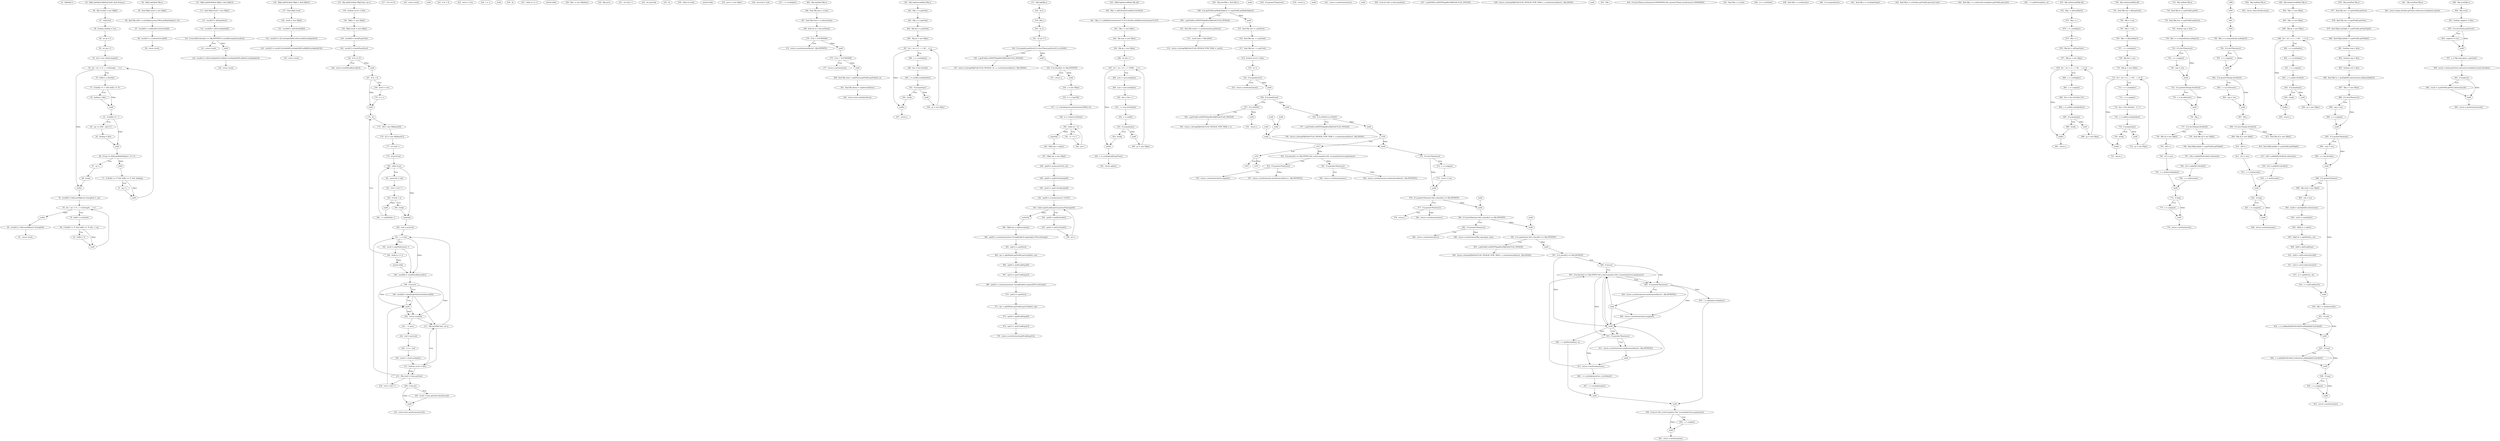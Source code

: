 digraph DfpMath_CFG {
  // graph-vertices
  v1  [label="33:  DfpMath ()"];
  v2  [label="45:  Dfp[] split(final DfpField field, final String a)"];
  v3  [label="46:  Dfp result[] = new Dfp[0]"];
  v4  [label="47:  char[] buf"];
  v5  [label="48:  boolean leading = true"];
  v6  [label="49:  int sp = 0"];
  v7  [label="50:  int sig = 0"];
  v8  [label="52:  buf = new char[a.length()]"];
  v9  [label="54:  for (  int i = 0 ; i < buf.length ;   i++)"];
  v12  [label="endfor"];
  v13  [label="55:  buf[i] = a.charAt(i)"];
  v14  [label="57:  if (buf[i] >= '1' && buf[i] <= '9')"];
  v15  [label="58:  leading = false"];
  v16  [label="endif"];
  v17  [label="61:  if (buf[i] == '.')"];
  v18  [label="62:  sig += (400 - sig) % 4"];
  v19  [label="63:  leading = false"];
  v20  [label="endif"];
  v21  [label="66:  if (sig == (field.getRadixDigits() / 2) * 4)"];
  v22  [label="67:  sp = i"];
  v23  [label="68:  break;"];
  v24  [label="endif"];
  v25  [label="71:  if (buf[i] >= '0' && buf[i] <= '9' && !leading)"];
  v26  [label="72:  sig ++"];
  v27  [label="endif"];
  v28  [label="76:  result[0] = field.newDfp(new String(buf, 0, sp))"];
  v29  [label="78:  for (  int i = 0 ; i < buf.length ;   i++)"];
  v32  [label="endfor"];
  v33  [label="79:  buf[i] = a.charAt(i)"];
  v34  [label="80:  if (buf[i] >= '0' && buf[i] <= '9' && i < sp)"];
  v35  [label="81:  buf[i] = '0'"];
  v36  [label="endif"];
  v37  [label="85:  result[1] = field.newDfp(new String(buf))"];
  v38  [label="87:  return result;"];
  v39  [label="94:  Dfp[] split(final Dfp a)"];
  v40  [label="95:  final Dfp[] result = new Dfp[2]"];
  v41  [label="96:  final Dfp shift = a.multiply(a.power10K(a.getRadixDigits() / 2))"];
  v42  [label="97:  result[0] = a.add(shift).subtract(shift)"];
  v43  [label="98:  result[1] = a.subtract(result[0])"];
  v44  [label="99:  return result;"];
  v45  [label="110:  Dfp[] splitMult(final Dfp[] a, final Dfp[] b)"];
  v46  [label="111:  final Dfp[] result = new Dfp[2]"];
  v47  [label="113:  result[1] = a[0].getZero()"];
  v48  [label="114:  result[0] = a[0].multiply(b[0])"];
  v49  [label="120:  if (result[0].classify() == Dfp.INFINITE || result[0].equals(result[1]))"];
  v50  [label="121:  return result;"];
  v51  [label="endif"];
  v52  [label="124:  result[1] = a[0].multiply(b[1]).add(a[1].multiply(b[0])).add(a[1].multiply(b[1]))"];
  v53  [label="126:  return result;"];
  v54  [label="136:  Dfp[] splitDiv(final Dfp[] a, final Dfp[] b)"];
  v55  [label="137:  final Dfp[] result"];
  v56  [label="139:  result = new Dfp[2]"];
  v57  [label="141:  result[0] = a[0].divide(b[0])"];
  v58  [label="142:  result[1] = a[1].multiply(b[0]).subtract(a[0].multiply(b[1]))"];
  v59  [label="143:  result[1] = result[1].divide(b[0].multiply(b[0]).add(b[0].multiply(b[1])))"];
  v60  [label="145:  return result;"];
  v61  [label="153:  Dfp splitPow(final Dfp[] base, int a)"];
  v62  [label="154:  boolean invert = false"];
  v63  [label="156:  Dfp[] r = new Dfp[2]"];
  v64  [label="158:  Dfp[] result = new Dfp[2]"];
  v65  [label="159:  result[0] = base[0].getOne()"];
  v66  [label="160:  result[1] = base[0].getZero()"];
  v67  [label="162:  if (a == 0)"];
  v68  [label="164:  return result[0].add(result[1]);"];
  v69  [label="endif"];
  v70  [label="167:  if (a < 0)"];
  v71  [label="169:  invert = true"];
  v72  [label="170:  a = -a"];
  v73  [label="endif"];
  v74  [label="174:  do"];
  v75  [label="194:  while (a >= 1)"];
  v76  [label="end-do-while"];
  v77  [label="175:  r[0] = new Dfp(base[0])"];
  v78  [label="176:  r[1] = new Dfp(base[1])"];
  v79  [label="177:  int trial = 1"];
  v80  [label="179:  int prevtrial"];
  v81  [label="180:  while (true)"];
  v82  [label="endwhile"];
  v83  [label="181:  prevtrial = trial"];
  v84  [label="182:  trial = trial * 2"];
  v85  [label="183:  if (trial > a)"];
  v86  [label="184:  break;"];
  v87  [label="endif"];
  v88  [label="186:  r = splitMult(r, r)"];
  v89  [label="189:  trial = prevtrial"];
  v90  [label="191:  a -= trial"];
  v91  [label="192:  result = splitMult(result, r)"];
  v92  [label="196:  result[0] = result[0].add(result[1])"];
  v93  [label="198:  if (invert)"];
  v94  [label="199:  result[0] = base[0].getOne().divide(result[0])"];
  v95  [label="endif"];
  v96  [label="202:  return result[0];"];
  v97  [label="211:  Dfp pow(Dfp base, int a)"];
  v98  [label="213:  boolean invert = false"];
  v99  [label="215:  Dfp result = base.getOne()"];
  v100  [label="217:  if (a == 0)"];
  v101  [label="219:  return result;"];
  v102  [label="endif"];
  v103  [label="222:  if (a < 0)"];
  v104  [label="223:  invert = true"];
  v105  [label="224:  a = -a"];
  v106  [label="endif"];
  v107  [label="228:  do"];
  v108  [label="247:  while (a >= 1)"];
  v109  [label="end-do-while"];
  v110  [label="229:  Dfp r = new Dfp(base)"];
  v111  [label="230:  Dfp prevr"];
  v112  [label="231:  int trial = 1"];
  v113  [label="232:  int prevtrial"];
  v114  [label="234:  do"];
  v115  [label="239:  while (a>trial)"];
  v116  [label="end-do-while"];
  v117  [label="235:  prevr = new Dfp(r)"];
  v118  [label="236:  prevtrial = trial"];
  v119  [label="237:  r = r.multiply(r)"];
  v120  [label="238:  trial = trial * 2"];
  v121  [label="241:  r = prevr"];
  v122  [label="242:  trial = prevtrial"];
  v123  [label="244:  a = a - trial"];
  v124  [label="245:  result = result.multiply(r)"];
  v125  [label="249:  if (invert)"];
  v126  [label="250:  result = base.getOne().divide(result)"];
  v127  [label="endif"];
  v128  [label="253:  return base.newInstance(result);"];
  v129  [label="264:  Dfp exp(final Dfp a)"];
  v130  [label="266:  final Dfp inta = a.rint()"];
  v131  [label="267:  final Dfp fraca = a.subtract(inta)"];
  v132  [label="269:  final int ia = inta.intValue()"];
  v133  [label="270:  if (ia > 2147483646)"];
  v134  [label="272:  return a.newInstance((byte)1, Dfp.INFINITE);"];
  v135  [label="endif"];
  v136  [label="275:  if (ia < -2147483646)"];
  v137  [label="277:  return a.newInstance();"];
  v138  [label="endif"];
  v139  [label="280:  final Dfp einta = splitPow(a.getField().getESplit(), ia)"];
  v140  [label="281:  final Dfp efraca = expInternal(fraca)"];
  v141  [label="283:  return einta.multiply(efraca);"];
  v142  [label="291:  Dfp expInternal(final Dfp a)"];
  v143  [label="292:  Dfp y = a.getOne()"];
  v144  [label="293:  Dfp x = a.getOne()"];
  v145  [label="294:  Dfp fact = a.getOne()"];
  v146  [label="295:  Dfp py = new Dfp(y)"];
  v147  [label="297:  for (  int i = 1 ; i < 90 ;   i++)"];
  v150  [label="endfor"];
  v151  [label="298:  x = x.multiply(a)"];
  v152  [label="299:  fact = fact.divide(i)"];
  v153  [label="300:  y = y.add(x.multiply(fact))"];
  v154  [label="301:  if (y.equals(py))"];
  v155  [label="302:  break;"];
  v156  [label="endif"];
  v157  [label="304:  py = new Dfp(y)"];
  v158  [label="307:  return y;"];
  v159  [label="317:  Dfp log(Dfp a)"];
  v160  [label="318:  int lr"];
  v161  [label="319:  Dfp x"];
  v162  [label="320:  int ix"];
  v163  [label="321:  int p2 = 0"];
  v164  [label="324:  if (a.equals(a.getZero()) || a.lessThan(a.getZero()) || a.isNaN())"];
  v165  [label="326:  a.getField().setIEEEFlagsBits(DfpField.FLAG_INVALID)"];
  v166  [label="327:  return a.dotrap(DfpField.FLAG_INVALID, 'ln', a, a.newInstance((byte)1, Dfp.QNAN));"];
  v167  [label="endif"];
  v168  [label="330:  if (a.classify() == Dfp.INFINITE)"];
  v169  [label="331:  return a;"];
  v170  [label="endif"];
  v171  [label="334:  x = new Dfp(a)"];
  v172  [label="335:  lr = x.log10K()"];
  v173  [label="337:  x = x.divide(pow(a.newInstance(10000), lr))"];
  v174  [label="338:  ix = x.floor().intValue()"];
  v175  [label="340:  while (ix > 2)"];
  v176  [label="endwhile"];
  v177  [label="341:  ix >>= 1"];
  v178  [label="342:  p2++"];
  v179  [label="346:  Dfp[] spx = split(x)"];
  v180  [label="347:  Dfp[] spy = new Dfp[2]"];
  v181  [label="348:  spy[0] = pow(a.getTwo(), p2)"];
  v182  [label="349:  spx[0] = spx[0].divide(spy[0])"];
  v183  [label="350:  spx[1] = spx[1].divide(spy[0])"];
  v184  [label="352:  spy[0] = a.newInstance('1.33333')"];
  v185  [label="353:  while (spx[0].add(spx[1]).greaterThan(spy[0]))"];
  v186  [label="endwhile"];
  v187  [label="354:  spx[0] = spx[0].divide(2)"];
  v188  [label="355:  spx[1] = spx[1].divide(2)"];
  v189  [label="356:  p2++"];
  v190  [label="360:  Dfp[] spz = logInternal(spx)"];
  v191  [label="362:  spx[0] = a.newInstance(new StringBuilder().append(p2+4*lr).toString())"];
  v192  [label="363:  spx[1] = a.getZero()"];
  v193  [label="364:  spy = splitMult(a.getField().getLn2Split(), spx)"];
  v194  [label="366:  spz[0] = spz[0].add(spy[0])"];
  v195  [label="367:  spz[1] = spz[1].add(spy[1])"];
  v196  [label="369:  spx[0] = a.newInstance(new StringBuilder().append(4*lr).toString())"];
  v197  [label="370:  spx[1] = a.getZero()"];
  v198  [label="371:  spy = splitMult(a.getField().getLn5Split(), spx)"];
  v199  [label="373:  spz[0] = spz[0].add(spy[0])"];
  v200  [label="374:  spz[1] = spz[1].add(spy[1])"];
  v201  [label="376:  return a.newInstance(spz[0].add(spz[1]));"];
  v202  [label="435:  Dfp[] logInternal(final Dfp a[])"];
  v203  [label="440:  Dfp t = a[0].divide(4).add(a[1].divide(4))"];
  v204  [label="441:  Dfp x = t.add(a[0].newInstance('-0.25')).divide(t.add(a[0].newInstance('0.25')))"];
  v205  [label="443:  Dfp y = new Dfp(x)"];
  v206  [label="444:  Dfp num = new Dfp(x)"];
  v207  [label="445:  Dfp py = new Dfp(y)"];
  v208  [label="446:  int den = 1"];
  v209  [label="447:  for (  int i = 0 ; i < 10000 ;   i++)"];
  v212  [label="endfor"];
  v213  [label="448:  num = num.multiply(x)"];
  v214  [label="449:  num = num.multiply(x)"];
  v215  [label="450:  den = den + 2"];
  v216  [label="451:  t = num.divide(den)"];
  v217  [label="452:  y = y.add(t)"];
  v218  [label="453:  if (y.equals(py))"];
  v219  [label="454:  break;"];
  v220  [label="endif"];
  v221  [label="456:  py = new Dfp(y)"];
  v222  [label="459:  y = y.multiply(a[0].getTwo())"];
  v223  [label="461:  return split(y);"];
  v224  [label="505:  Dfp pow(Dfp x, final Dfp y)"];
  v225  [label="508:  if (x.getField().getRadixDigits() != y.getField().getRadixDigits())"];
  v226  [label="509:  x.getField().setIEEEFlagsBits(DfpField.FLAG_INVALID)"];
  v227  [label="510:  final Dfp result = x.newInstance(x.getZero())"];
  v228  [label="511:  result.nans = Dfp.QNAN"];
  v229  [label="512:  return x.dotrap(DfpField.FLAG_INVALID, POW_TRAP, x, result);"];
  v230  [label="endif"];
  v231  [label="515:  final Dfp zero = x.getZero()"];
  v232  [label="516:  final Dfp one  = x.getOne()"];
  v233  [label="517:  final Dfp two  = x.getTwo()"];
  v234  [label="518:  boolean invert = false"];
  v235  [label="519:  int ui"];
  v236  [label="522:  if (y.equals(zero))"];
  v237  [label="523:  return x.newInstance(one);"];
  v238  [label="endif"];
  v239  [label="526:  if (y.equals(one))"];
  v240  [label="527:  if (x.isNaN())"];
  v241  [label="529:  x.getField().setIEEEFlagsBits(DfpField.FLAG_INVALID)"];
  v242  [label="530:  return x.dotrap(DfpField.FLAG_INVALID, POW_TRAP, x, x);"];
  v243  [label="endif"];
  v244  [label="532:  return x;"];
  v245  [label="endif"];
  v246  [label="535:  if (x.isNaN() || y.isNaN())"];
  v247  [label="537:  x.getField().setIEEEFlagsBits(DfpField.FLAG_INVALID)"];
  v248  [label="538:  return x.dotrap(DfpField.FLAG_INVALID, POW_TRAP, x, x.newInstance((byte)1, Dfp.QNAN));"];
  v249  [label="endif"];
  v254  [label="endif"];
  v256  [label="endif"];
  v257  [label="552:  if (y.classify() == Dfp.FINITE && y.rint().equals(y) && !y.remainder(two).equals(zero))"];
  v258  [label="554:  if (y.greaterThan(zero))"];
  v259  [label="555:  return x.newInstance(zero.negate());"];
  v260  [label="endif"];
  v261  [label="557:  return x.newInstance(x.newInstance((byte)-1, Dfp.INFINITE));"];
  v262  [label="endif"];
  v263  [label="561:  if (y.greaterThan(zero))"];
  v264  [label="562:  return x.newInstance(zero);"];
  v265  [label="endif"];
  v266  [label="564:  return x.newInstance(x.newInstance((byte)1, Dfp.INFINITE));"];
  v267  [label="endif"];
  v268  [label="570:  if (x.lessThan(zero))"];
  v269  [label="572:  x = x.negate()"];
  v270  [label="573:  invert = true"];
  v271  [label="endif"];
  v272  [label="576:  if (x.greaterThan(one) && y.classify() == Dfp.INFINITE)"];
  v273  [label="577:  if (y.greaterThan(zero))"];
  v274  [label="578:  return y;"];
  v275  [label="endif"];
  v276  [label="580:  return x.newInstance(zero);"];
  v277  [label="endif"];
  v278  [label="584:  if (x.lessThan(one) && y.classify() == Dfp.INFINITE)"];
  v279  [label="585:  if (y.greaterThan(zero))"];
  v280  [label="586:  return x.newInstance(zero);"];
  v281  [label="endif"];
  v282  [label="588:  return x.newInstance(Dfp.copysign(y, one));"];
  v283  [label="endif"];
  v284  [label="592:  if (x.equals(one) && y.classify() == Dfp.INFINITE)"];
  v285  [label="593:  x.getField().setIEEEFlagsBits(DfpField.FLAG_INVALID)"];
  v286  [label="594:  return x.dotrap(DfpField.FLAG_INVALID, POW_TRAP, x, x.newInstance((byte)1, Dfp.QNAN));"];
  v287  [label="endif"];
  v288  [label="597:  if (x.classify() == Dfp.INFINITE)"];
  v289  [label="599:  if (invert)"];
  v290  [label="601:  if (y.classify() == Dfp.FINITE && y.rint().equals(y) && !y.remainder(two).equals(zero))"];
  v291  [label="603:  if (y.greaterThan(zero))"];
  v292  [label="604:  return x.newInstance(x.newInstance((byte)-1, Dfp.INFINITE));"];
  v293  [label="endif"];
  v294  [label="606:  return x.newInstance(zero.negate());"];
  v295  [label="endif"];
  v296  [label="610:  if (y.greaterThan(zero))"];
  v297  [label="611:  return x.newInstance(x.newInstance((byte)1, Dfp.INFINITE));"];
  v298  [label="endif"];
  v299  [label="613:  return x.newInstance(zero);"];
  v300  [label="endif"];
  v301  [label="618:  if (y.greaterThan(zero))"];
  v302  [label="619:  return x;"];
  v303  [label="endif"];
  v304  [label="621:  return x.newInstance(zero);"];
  v305  [label="endif"];
  v306  [label="626:  if (invert && !y.rint().equals(y))"];
  v307  [label="627:  x.getField().setIEEEFlagsBits(DfpField.FLAG_INVALID)"];
  v308  [label="628:  return x.dotrap(DfpField.FLAG_INVALID, POW_TRAP, x, x.newInstance((byte)1, Dfp.QNAN));"];
  v309  [label="endif"];
  v310  [label="633:  Dfp r"];
  v311  [label="634:  if (y.lessThan(x.newInstance(100000000)) && y.greaterThan(x.newInstance(-100000000)))"];
  v312  [label="635:  final Dfp u = y.rint()"];
  v313  [label="636:  ui = u.intValue()"];
  v314  [label="638:  final Dfp v = y.subtract(u)"];
  v315  [label="640:  if (v.unequal(zero))"];
  v316  [label="641:  final Dfp a = v.multiply(log(x))"];
  v317  [label="642:  final Dfp b = a.divide(x.getField().getLn2()).rint()"];
  v318  [label="644:  final Dfp c = a.subtract(b.multiply(x.getField().getLn2()))"];
  v319  [label="645:  r = splitPow(split(x), ui)"];
  v320  [label="646:  r = r.multiply(pow(two, b.intValue()))"];
  v321  [label="647:  r = r.multiply(exp(c))"];
  v322  [label="endif"];
  v323  [label="649:  r = splitPow(split(x), ui)"];
  v324  [label="endif"];
  v325  [label="653:  r = exp(log(x).multiply(y))"];
  v326  [label="656:  if (invert && y.rint().equals(y) && !y.remainder(two).equals(zero))"];
  v327  [label="658:  r = r.negate()"];
  v328  [label="endif"];
  v329  [label="661:  return x.newInstance(r);"];
  v330  [label="670:  Dfp sinInternal(Dfp a[])"];
  v331  [label="672:  Dfp c = a[0].add(a[1])"];
  v332  [label="673:  Dfp y = c"];
  v333  [label="674:  c = c.multiply(c)"];
  v334  [label="675:  Dfp x = y"];
  v335  [label="676:  Dfp fact = a[0].getOne()"];
  v336  [label="677:  Dfp py = new Dfp(y)"];
  v337  [label="679:  for (  int i = 3 ; i < 90 ;   i += 2)"];
  v340  [label="endfor"];
  v341  [label="680:  x = x.multiply(c)"];
  v342  [label="681:  x = x.negate()"];
  v343  [label="683:  fact = fact.divide((i-1)*i)"];
  v344  [label="684:  y = y.add(x.multiply(fact))"];
  v345  [label="685:  if (y.equals(py))"];
  v346  [label="686:  break;"];
  v347  [label="endif"];
  v348  [label="688:  py = new Dfp(y)"];
  v349  [label="691:  return y;"];
  v350  [label="700:  Dfp cosInternal(Dfp a[])"];
  v351  [label="701:  final Dfp one = a[0].getOne()"];
  v352  [label="704:  Dfp x = one"];
  v353  [label="705:  Dfp y = one"];
  v354  [label="706:  Dfp c = a[0].add(a[1])"];
  v355  [label="707:  c = c.multiply(c)"];
  v356  [label="709:  Dfp fact = one"];
  v357  [label="710:  Dfp py = new Dfp(y)"];
  v358  [label="712:  for (  int i = 2 ; i < 90 ;   i += 2)"];
  v361  [label="endfor"];
  v362  [label="713:  x = x.multiply(c)"];
  v363  [label="714:  x = x.negate()"];
  v364  [label="716:  fact = fact.divide((i - 1) * i)"];
  v365  [label="718:  y = y.add(x.multiply(fact))"];
  v366  [label="719:  if (y.equals(py))"];
  v367  [label="720:  break;"];
  v368  [label="endif"];
  v369  [label="722:  py = new Dfp(y)"];
  v370  [label="725:  return y;"];
  v371  [label="733:  Dfp sin(final Dfp a)"];
  v372  [label="734:  final Dfp pi = a.getField().getPi()"];
  v373  [label="735:  final Dfp zero = a.getField().getZero()"];
  v374  [label="736:  boolean neg = false"];
  v375  [label="739:  Dfp x = a.remainder(pi.multiply(2))"];
  v376  [label="743:  if (x.lessThan(zero))"];
  v377  [label="744:  x = x.negate()"];
  v378  [label="745:  neg = true"];
  v379  [label="endif"];
  v380  [label="752:  if (x.greaterThan(pi.divide(2)))"];
  v381  [label="753:  x = pi.subtract(x)"];
  v382  [label="endif"];
  v383  [label="756:  Dfp y"];
  v384  [label="757:  if (x.lessThan(pi.divide(4)))"];
  v385  [label="758:  Dfp c[] = new Dfp[2]"];
  v386  [label="759:  c[0] = x"];
  v387  [label="760:  c[1] = zero"];
  v388  [label="763:  y = sinInternal(split(x))"];
  v389  [label="endif"];
  v390  [label="765:  final Dfp c[] = new Dfp[2]"];
  v391  [label="766:  final Dfp[] piSplit = a.getField().getPiSplit()"];
  v392  [label="767:  c[0] = piSplit[0].divide(2).subtract(x)"];
  v393  [label="768:  c[1] = piSplit[1].divide(2)"];
  v394  [label="769:  y = cosInternal(c)"];
  v395  [label="772:  if (neg)"];
  v396  [label="773:  y = y.negate()"];
  v397  [label="endif"];
  v398  [label="776:  return a.newInstance(y);"];
  v403  [label="790:  Dfp x = a.remainder(pi.multiply(2))"];
  v404  [label="794:  if (x.lessThan(zero))"];
  v405  [label="795:  x = x.negate()"];
  v406  [label="endif"];
  v407  [label="802:  if (x.greaterThan(pi.divide(2)))"];
  v408  [label="803:  x = pi.subtract(x)"];
  v409  [label="804:  neg = true"];
  v410  [label="endif"];
  v411  [label="807:  Dfp y"];
  v412  [label="808:  if (x.lessThan(pi.divide(4)))"];
  v413  [label="809:  Dfp c[] = new Dfp[2]"];
  v414  [label="810:  c[0] = x"];
  v415  [label="811:  c[1] = zero"];
  v416  [label="813:  y = cosInternal(c)"];
  v417  [label="endif"];
  v418  [label="815:  final Dfp c[] = new Dfp[2]"];
  v419  [label="816:  final Dfp[] piSplit = a.getField().getPiSplit()"];
  v420  [label="817:  c[0] = piSplit[0].divide(2).subtract(x)"];
  v421  [label="818:  c[1] = piSplit[1].divide(2)"];
  v422  [label="819:  y = sinInternal(c)"];
  v423  [label="822:  if (neg)"];
  v424  [label="823:  y = y.negate()"];
  v425  [label="endif"];
  v426  [label="826:  return a.newInstance(y);"];
  v427  [label="834:  Dfp tan(final Dfp a)"];
  v428  [label="835:  return sin(a).divide(cos(a));"];
  v429  [label="842:  Dfp atanInternal(final Dfp a)"];
  v430  [label="844:  Dfp y = new Dfp(a)"];
  v431  [label="845:  Dfp x = new Dfp(y)"];
  v432  [label="846:  Dfp py = new Dfp(y)"];
  v433  [label="848:  for (  int i = 3 ; i < 90 ;   i += 2)"];
  v436  [label="endfor"];
  v437  [label="849:  x = x.multiply(a)"];
  v438  [label="850:  x = x.multiply(a)"];
  v439  [label="851:  x = x.negate()"];
  v440  [label="852:  y = y.add(x.divide(i))"];
  v441  [label="853:  if (y.equals(py))"];
  v442  [label="854:  break;"];
  v443  [label="endif"];
  v444  [label="856:  py = new Dfp(y)"];
  v445  [label="859:  return y;"];
  v446  [label="876:  Dfp atan(final Dfp a)"];
  v447  [label="877:  final Dfp zero  = a.getField().getZero()"];
  v448  [label="878:  final Dfp one = a.getField().getOne()"];
  v449  [label="879:  final Dfp[] sqr2Split = a.getField().getSqr2Split()"];
  v450  [label="880:  final Dfp[] piSplit = a.getField().getPiSplit()"];
  v451  [label="881:  boolean recp = false"];
  v452  [label="882:  boolean neg = false"];
  v453  [label="883:  boolean sub = false"];
  v454  [label="885:  final Dfp ty = sqr2Split[0].subtract(one).add(sqr2Split[1])"];
  v455  [label="887:  Dfp x = new Dfp(a)"];
  v456  [label="888:  if (x.lessThan(zero))"];
  v457  [label="889:  neg = true"];
  v458  [label="890:  x = x.negate()"];
  v459  [label="endif"];
  v460  [label="893:  if (x.greaterThan(one))"];
  v461  [label="894:  recp = true"];
  v462  [label="895:  x = one.divide(x)"];
  v463  [label="endif"];
  v464  [label="898:  if (x.greaterThan(ty))"];
  v465  [label="899:  Dfp sty[] = new Dfp[2]"];
  v466  [label="900:  sub = true"];
  v467  [label="902:  sty[0] = sqr2Split[0].subtract(one)"];
  v468  [label="903:  sty[1] = sqr2Split[1]"];
  v469  [label="905:  Dfp[] xs = split(x)"];
  v470  [label="907:  Dfp[] ds = splitMult(xs, sty)"];
  v471  [label="908:  ds[0] = ds[0].add(one)"];
  v472  [label="910:  xs[0] = xs[0].subtract(sty[0])"];
  v473  [label="911:  xs[1] = xs[1].subtract(sty[1])"];
  v474  [label="913:  xs = splitDiv(xs, ds)"];
  v475  [label="914:  x = xs[0].add(xs[1])"];
  v476  [label="endif"];
  v477  [label="919:  Dfp y = atanInternal(x)"];
  v478  [label="921:  if (sub)"];
  v479  [label="922:  y = y.add(piSplit[0].divide(8)).add(piSplit[1].divide(8))"];
  v480  [label="endif"];
  v481  [label="925:  if (recp)"];
  v482  [label="926:  y = piSplit[0].divide(2).subtract(y).add(piSplit[1].divide(2))"];
  v483  [label="endif"];
  v484  [label="929:  if (neg)"];
  v485  [label="930:  y = y.negate()"];
  v486  [label="endif"];
  v487  [label="933:  return a.newInstance(y);"];
  v488  [label="941:  Dfp asin(final Dfp a)"];
  v489  [label="942:  return atan(a.divide(a.getOne().subtract(a.multiply(a)).sqrt()));"];
  v490  [label="949:  Dfp acos(Dfp a)"];
  v491  [label="950:  Dfp result"];
  v492  [label="951:  boolean negative = false"];
  v493  [label="953:  if (a.lessThan(a.getZero()))"];
  v494  [label="954:  negative = true"];
  v495  [label="endif"];
  v496  [label="957:  a = Dfp.copysign(a, a.getOne())"];
  v497  [label="959:  result = atan(a.getOne().subtract(a.multiply(a)).sqrt().divide(a))"];
  v498  [label="961:  if (negative)"];
  v499  [label="962:  result = a.getField().getPi().subtract(result)"];
  v500  [label="endif"];
  v501  [label="965:  return a.newInstance(result);"];
  // graph-edges
  v2 -> v3;
  v3 -> v4;
  v4 -> v5;
  v5 -> v6;
  v6 -> v7;
  v7 -> v8;
  v8 -> v9;
  v9 -> v12  [label="False"];
  v9 -> v13  [label="True"];
  v13 -> v14;
  v14 -> v15  [label="True"];
  v15 -> v16;
  v14 -> v16  [label="False"];
  v16 -> v17;
  v17 -> v18  [label="True"];
  v18 -> v19;
  v19 -> v20;
  v17 -> v20  [label="False"];
  v20 -> v21;
  v21 -> v22  [label="True"];
  v22 -> v23;
  v23 -> v12;
  v21 -> v24  [label="False"];
  v24 -> v25;
  v25 -> v26  [label="True"];
  v26 -> v27;
  v25 -> v27  [label="False"];
  v27 -> v9;
  v12 -> v28;
  v28 -> v29;
  v29 -> v32  [label="False"];
  v29 -> v33  [label="True"];
  v33 -> v34;
  v34 -> v35  [label="True"];
  v35 -> v36;
  v34 -> v36  [label="False"];
  v36 -> v29;
  v32 -> v37;
  v37 -> v38;
  v39 -> v40;
  v40 -> v41;
  v41 -> v42;
  v42 -> v43;
  v43 -> v44;
  v45 -> v46;
  v46 -> v47;
  v47 -> v48;
  v48 -> v49;
  v49 -> v50  [label="True"];
  v49 -> v51  [label="False"];
  v51 -> v52;
  v52 -> v53;
  v54 -> v55;
  v55 -> v56;
  v56 -> v57;
  v57 -> v58;
  v58 -> v59;
  v59 -> v60;
  v61 -> v62;
  v62 -> v63;
  v63 -> v64;
  v64 -> v65;
  v65 -> v66;
  v66 -> v67;
  v67 -> v68  [label="True"];
  v67 -> v69  [label="False"];
  v69 -> v70;
  v70 -> v71  [label="True"];
  v71 -> v72;
  v72 -> v73;
  v70 -> v73  [label="False"];
  v73 -> v74;
  v74 -> v77;
  v77 -> v78;
  v78 -> v79;
  v79 -> v80;
  v80 -> v81;
  v81 -> v82  [label="False"];
  v81 -> v83  [label="True"];
  v83 -> v84;
  v84 -> v85;
  v85 -> v86  [label="True"];
  v86 -> v82;
  v85 -> v87  [label="False"];
  v87 -> v88;
  v88 -> v81;
  v82 -> v89;
  v89 -> v90;
  v90 -> v91;
  v91 -> v75;
  v75 -> v74  [label="True"];
  v75 -> v76  [label="False"];
  v76 -> v92;
  v92 -> v93;
  v93 -> v94  [label="True"];
  v94 -> v95;
  v93 -> v95  [label="False"];
  v95 -> v96;
  v97 -> v98;
  v98 -> v99;
  v99 -> v90;
  v90 -> v91  [label="True"];
  v90 -> v92  [label="False"];
  v93 -> v96  [label="False"];
  v96 -> v97;
  v97 -> v90;
  v91 -> v92;
  v93 -> v94;
  v94 -> v97;
  v99 -> v120;
  v120 -> v95;
  v95 -> v94  [label="True"];
  v95 -> v96  [label="False"];
  v96 -> v121;
  v121 -> v122;
  v122 -> v123;
  v123 -> v124;
  v124 -> v98;
  v98 -> v97  [label="True"];
  v98 -> v99  [label="False"];
  v99 -> v125;
  v125 -> v126  [label="True"];
  v126 -> v127;
  v125 -> v127  [label="False"];
  v127 -> v128;
  v129 -> v130;
  v130 -> v131;
  v131 -> v132;
  v132 -> v133;
  v133 -> v134  [label="True"];
  v133 -> v135  [label="False"];
  v135 -> v136;
  v136 -> v137  [label="True"];
  v136 -> v138  [label="False"];
  v138 -> v139;
  v139 -> v140;
  v140 -> v141;
  v142 -> v143;
  v143 -> v144;
  v144 -> v145;
  v145 -> v146;
  v146 -> v147;
  v147 -> v150  [label="False"];
  v147 -> v151  [label="True"];
  v151 -> v152;
  v152 -> v153;
  v153 -> v154;
  v154 -> v155  [label="True"];
  v155 -> v150;
  v154 -> v156  [label="False"];
  v156 -> v157;
  v157 -> v147;
  v150 -> v158;
  v159 -> v160;
  v160 -> v161;
  v161 -> v162;
  v162 -> v163;
  v163 -> v164;
  v164 -> v165  [label="True"];
  v165 -> v166;
  v164 -> v167  [label="False"];
  v167 -> v168;
  v168 -> v169  [label="True"];
  v168 -> v170  [label="False"];
  v170 -> v171;
  v171 -> v172;
  v172 -> v173;
  v173 -> v174;
  v174 -> v175;
  v175 -> v176  [label="False"];
  v175 -> v177  [label="True"];
  v177 -> v178;
  v178 -> v175;
  v176 -> v179;
  v179 -> v180;
  v180 -> v181;
  v181 -> v182;
  v182 -> v183;
  v183 -> v184;
  v184 -> v185;
  v185 -> v186  [label="False"];
  v185 -> v187  [label="True"];
  v187 -> v188;
  v188 -> v189;
  v189 -> v185;
  v186 -> v190;
  v190 -> v191;
  v191 -> v192;
  v192 -> v193;
  v193 -> v194;
  v194 -> v195;
  v195 -> v196;
  v196 -> v197;
  v197 -> v198;
  v198 -> v199;
  v199 -> v200;
  v200 -> v201;
  v202 -> v203;
  v203 -> v204;
  v204 -> v205;
  v205 -> v206;
  v206 -> v207;
  v207 -> v208;
  v208 -> v209;
  v209 -> v212  [label="False"];
  v209 -> v213  [label="True"];
  v213 -> v214;
  v214 -> v215;
  v215 -> v216;
  v216 -> v217;
  v217 -> v218;
  v218 -> v219  [label="True"];
  v219 -> v212;
  v218 -> v220  [label="False"];
  v220 -> v221;
  v221 -> v209;
  v212 -> v222;
  v222 -> v223;
  v224 -> v225;
  v225 -> v226  [label="True"];
  v226 -> v227;
  v227 -> v228;
  v228 -> v229;
  v225 -> v230  [label="False"];
  v230 -> v231;
  v231 -> v232;
  v232 -> v233;
  v233 -> v234;
  v234 -> v235;
  v235 -> v236;
  v236 -> v237  [label="True"];
  v236 -> v238  [label="False"];
  v238 -> v239;
  v239 -> v240  [label="True"];
  v240 -> v241  [label="True"];
  v241 -> v242;
  v240 -> v243  [label="False"];
  v243 -> v244;
  v239 -> v245  [label="False"];
  v245 -> v246;
  v246 -> v247  [label="True"];
  v247 -> v248;
  v246 -> v249  [label="False"];
  v249 -> v250;
  v250 -> v251  [label="True"];
  v251 -> v252  [label="True"];
  v252 -> v253  [label="True"];
  v252 -> v255  [label="False"];
  v254 -> v256;
  v251 -> v257  [label="False"];
  v257 -> v258  [label="True"];
  v258 -> v259  [label="True"];
  v258 -> v261  [label="False"];
  v260 -> v262;
  v257 -> v263  [label="False"];
  v263 -> v264  [label="True"];
  v263 -> v266  [label="False"];
  v265 -> v262;
  v262 -> v256;
  v256 -> v267;
  v250 -> v267  [label="False"];
  v267 -> v268;
  v268 -> v269  [label="True"];
  v269 -> v270;
  v270 -> v271;
  v268 -> v271  [label="False"];
  v271 -> v272;
  v272 -> v273  [label="True"];
  v273 -> v274  [label="True"];
  v273 -> v276  [label="False"];
  v275 -> v277;
  v272 -> v277  [label="False"];
  v277 -> v278;
  v278 -> v279  [label="True"];
  v279 -> v280  [label="True"];
  v279 -> v282  [label="False"];
  v281 -> v283;
  v278 -> v283  [label="False"];
  v283 -> v284;
  v284 -> v285  [label="True"];
  v285 -> v286;
  v284 -> v287  [label="False"];
  v287 -> v288;
  v288 -> v289  [label="True"];
  v289 -> v290  [label="True"];
  v290 -> v291  [label="True"];
  v291 -> v292  [label="True"];
  v291 -> v294  [label="False"];
  v293 -> v295;
  v290 -> v296  [label="False"];
  v296 -> v297  [label="True"];
  v296 -> v299  [label="False"];
  v298 -> v295;
  v295 -> v290;
  v289 -> v291  [label="False"];
  v293 -> v290;
  v290 -> v295;
  v288 -> v295  [label="False"];
  v295 -> v296;
  v297 -> v298;
  v299 -> v290;
  v290 -> v291;
  v292 -> v293;
  v293 -> v294;
  v294 -> v295;
  v295 -> v296  [label="True"];
  v296 -> v297;
  v298 -> v299;
  v299 -> v320;
  v320 -> v321;
  v321 -> v322;
  v295 -> v323  [label="False"];
  v323 -> v322;
  v322 -> v324;
  v291 -> v325  [label="False"];
  v325 -> v324;
  v324 -> v326;
  v326 -> v327  [label="True"];
  v327 -> v328;
  v326 -> v328  [label="False"];
  v328 -> v329;
  v330 -> v331;
  v331 -> v332;
  v332 -> v333;
  v333 -> v334;
  v334 -> v335;
  v335 -> v336;
  v336 -> v337;
  v337 -> v340  [label="False"];
  v337 -> v341  [label="True"];
  v341 -> v342;
  v342 -> v343;
  v343 -> v344;
  v344 -> v345;
  v345 -> v346  [label="True"];
  v346 -> v340;
  v345 -> v347  [label="False"];
  v347 -> v348;
  v348 -> v337;
  v340 -> v349;
  v350 -> v351;
  v351 -> v352;
  v352 -> v353;
  v353 -> v354;
  v354 -> v355;
  v355 -> v356;
  v356 -> v357;
  v357 -> v358;
  v358 -> v361  [label="False"];
  v358 -> v362  [label="True"];
  v362 -> v363;
  v363 -> v364;
  v364 -> v365;
  v365 -> v366;
  v366 -> v367  [label="True"];
  v367 -> v361;
  v366 -> v368  [label="False"];
  v368 -> v369;
  v369 -> v358;
  v361 -> v370;
  v371 -> v372;
  v372 -> v373;
  v373 -> v374;
  v374 -> v375;
  v375 -> v376;
  v376 -> v377  [label="True"];
  v377 -> v378;
  v378 -> v379;
  v376 -> v379  [label="False"];
  v379 -> v380;
  v380 -> v381  [label="True"];
  v381 -> v382;
  v380 -> v382  [label="False"];
  v382 -> v383;
  v383 -> v384;
  v384 -> v385  [label="True"];
  v385 -> v386;
  v386 -> v387;
  v387 -> v388;
  v388 -> v389;
  v384 -> v390  [label="False"];
  v390 -> v391;
  v391 -> v392;
  v392 -> v393;
  v393 -> v394;
  v394 -> v389;
  v389 -> v395;
  v395 -> v396  [label="True"];
  v396 -> v397;
  v395 -> v397  [label="False"];
  v397 -> v398;
  v399 -> v400;
  v400 -> v401;
  v401 -> v402;
  v402 -> v403;
  v403 -> v404;
  v404 -> v405  [label="True"];
  v405 -> v406;
  v404 -> v406  [label="False"];
  v406 -> v407;
  v407 -> v408  [label="True"];
  v408 -> v409;
  v409 -> v410;
  v407 -> v410  [label="False"];
  v410 -> v411;
  v411 -> v412;
  v412 -> v413  [label="True"];
  v413 -> v414;
  v414 -> v415;
  v415 -> v416;
  v416 -> v417;
  v412 -> v418  [label="False"];
  v418 -> v419;
  v419 -> v420;
  v420 -> v421;
  v421 -> v422;
  v422 -> v417;
  v417 -> v423;
  v423 -> v424  [label="True"];
  v424 -> v425;
  v423 -> v425  [label="False"];
  v425 -> v426;
  v427 -> v428;
  v429 -> v430;
  v430 -> v431;
  v431 -> v432;
  v432 -> v433;
  v433 -> v436  [label="False"];
  v433 -> v437  [label="True"];
  v437 -> v438;
  v438 -> v439;
  v439 -> v440;
  v440 -> v441;
  v441 -> v442  [label="True"];
  v442 -> v436;
  v441 -> v443  [label="False"];
  v443 -> v444;
  v444 -> v433;
  v436 -> v445;
  v446 -> v447;
  v447 -> v448;
  v448 -> v449;
  v449 -> v450;
  v450 -> v451;
  v451 -> v452;
  v452 -> v453;
  v453 -> v454;
  v454 -> v455;
  v455 -> v456;
  v456 -> v457  [label="True"];
  v457 -> v458;
  v458 -> v459;
  v456 -> v459  [label="False"];
  v459 -> v460;
  v460 -> v461  [label="True"];
  v461 -> v462;
  v462 -> v463;
  v460 -> v463  [label="False"];
  v463 -> v464;
  v464 -> v465  [label="True"];
  v465 -> v466;
  v466 -> v467;
  v467 -> v468;
  v468 -> v469;
  v469 -> v470;
  v470 -> v471;
  v471 -> v472;
  v472 -> v473;
  v473 -> v474;
  v474 -> v475;
  v475 -> v476;
  v464 -> v476  [label="False"];
  v476 -> v477;
  v477 -> v478;
  v478 -> v479  [label="True"];
  v479 -> v480;
  v478 -> v480  [label="False"];
  v480 -> v481;
  v481 -> v482  [label="True"];
  v482 -> v483;
  v481 -> v483  [label="False"];
  v483 -> v484;
  v484 -> v485  [label="True"];
  v485 -> v486;
  v484 -> v486  [label="False"];
  v486 -> v487;
  v488 -> v489;
  v490 -> v491;
  v491 -> v492;
  v492 -> v493;
  v493 -> v494  [label="True"];
  v494 -> v495;
  v493 -> v495  [label="False"];
  v495 -> v496;
  v496 -> v497;
  v497 -> v498;
  v498 -> v499  [label="True"];
  v499 -> v500;
  v498 -> v500  [label="False"];
  v500 -> v501;
  // end-of-graph
}
